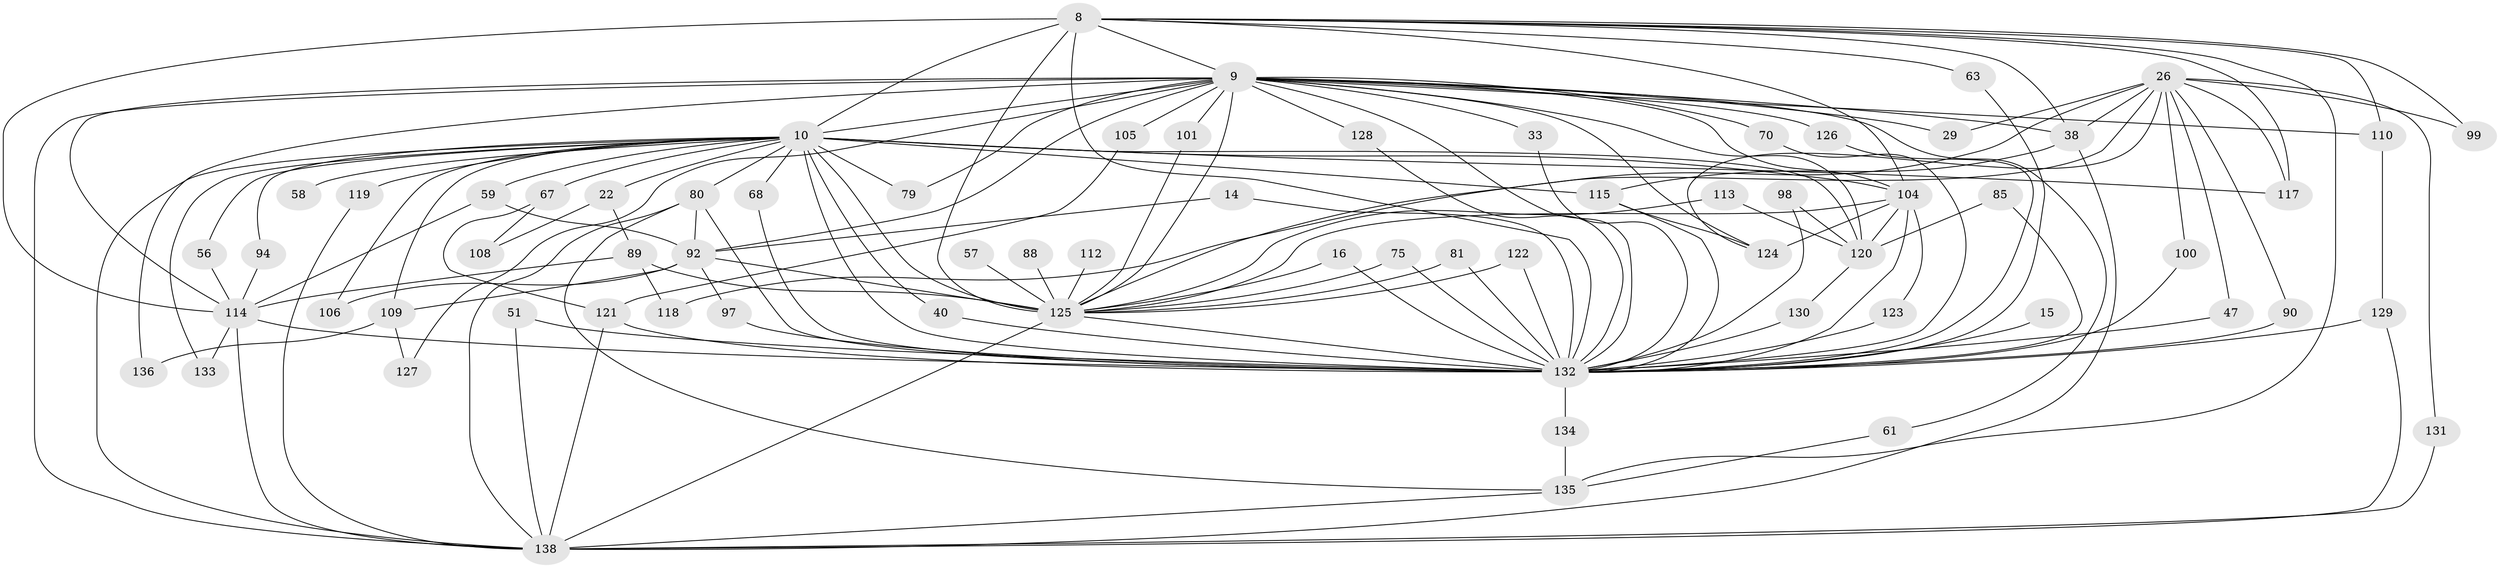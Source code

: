 // original degree distribution, {18: 0.014492753623188406, 25: 0.014492753623188406, 21: 0.007246376811594203, 26: 0.007246376811594203, 17: 0.007246376811594203, 15: 0.007246376811594203, 22: 0.007246376811594203, 24: 0.007246376811594203, 10: 0.007246376811594203, 6: 0.014492753623188406, 2: 0.5144927536231884, 4: 0.09420289855072464, 8: 0.021739130434782608, 5: 0.050724637681159424, 7: 0.014492753623188406, 3: 0.1956521739130435, 12: 0.007246376811594203, 9: 0.007246376811594203}
// Generated by graph-tools (version 1.1) at 2025/45/03/09/25 04:45:20]
// undirected, 69 vertices, 150 edges
graph export_dot {
graph [start="1"]
  node [color=gray90,style=filled];
  8 [super="+6"];
  9 [super="+4"];
  10 [super="+2"];
  14;
  15;
  16;
  22;
  26;
  29;
  33;
  38 [super="+12"];
  40;
  47;
  51;
  56;
  57;
  58;
  59 [super="+39"];
  61;
  63;
  67 [super="+28"];
  68 [super="+49"];
  70;
  75;
  79;
  80 [super="+41+54+74"];
  81;
  85;
  88;
  89 [super="+27"];
  90;
  92 [super="+87+13"];
  94;
  97;
  98;
  99;
  100;
  101 [super="+73"];
  104 [super="+76+77+96+62+46"];
  105;
  106;
  108;
  109;
  110;
  112;
  113;
  114 [super="+91+83"];
  115 [super="+86+71+78"];
  117 [super="+43"];
  118;
  119 [super="+103"];
  120 [super="+69"];
  121 [super="+102"];
  122;
  123;
  124 [super="+48"];
  125 [super="+35+44+5"];
  126;
  127;
  128;
  129 [super="+64"];
  130;
  131;
  132 [super="+34+84+50+52+7"];
  133;
  134;
  135 [super="+42+53"];
  136;
  138 [super="+116+65+137+107"];
  8 -- 9 [weight=4];
  8 -- 10 [weight=4];
  8 -- 99;
  8 -- 135 [weight=3];
  8 -- 110;
  8 -- 125 [weight=6];
  8 -- 63;
  8 -- 38;
  8 -- 117;
  8 -- 114 [weight=3];
  8 -- 104 [weight=2];
  8 -- 132 [weight=4];
  9 -- 10 [weight=4];
  9 -- 33;
  9 -- 101 [weight=2];
  9 -- 124 [weight=3];
  9 -- 127;
  9 -- 136;
  9 -- 128;
  9 -- 70;
  9 -- 79;
  9 -- 29;
  9 -- 38;
  9 -- 105;
  9 -- 110;
  9 -- 120 [weight=3];
  9 -- 61;
  9 -- 126;
  9 -- 132 [weight=5];
  9 -- 125 [weight=5];
  9 -- 114 [weight=2];
  9 -- 92 [weight=3];
  9 -- 138 [weight=4];
  9 -- 104;
  10 -- 22 [weight=2];
  10 -- 40;
  10 -- 58 [weight=2];
  10 -- 68 [weight=2];
  10 -- 80 [weight=4];
  10 -- 94;
  10 -- 106;
  10 -- 109;
  10 -- 133;
  10 -- 67 [weight=2];
  10 -- 79;
  10 -- 117;
  10 -- 119 [weight=3];
  10 -- 56;
  10 -- 59;
  10 -- 120;
  10 -- 125 [weight=4];
  10 -- 115 [weight=2];
  10 -- 132 [weight=6];
  10 -- 138;
  10 -- 104;
  14 -- 92;
  14 -- 132;
  15 -- 132 [weight=2];
  16 -- 125;
  16 -- 132;
  22 -- 108;
  22 -- 89;
  26 -- 29;
  26 -- 38 [weight=2];
  26 -- 47;
  26 -- 90;
  26 -- 99;
  26 -- 100;
  26 -- 118;
  26 -- 131;
  26 -- 124;
  26 -- 125;
  26 -- 117;
  33 -- 132;
  38 -- 115;
  38 -- 138;
  40 -- 132;
  47 -- 132;
  51 -- 132;
  51 -- 138;
  56 -- 114;
  57 -- 125 [weight=2];
  59 -- 114;
  59 -- 92;
  61 -- 135;
  63 -- 132;
  67 -- 108;
  67 -- 121;
  68 -- 132;
  70 -- 132;
  75 -- 125;
  75 -- 132;
  80 -- 132 [weight=2];
  80 -- 92;
  80 -- 135;
  80 -- 138;
  81 -- 125;
  81 -- 132;
  85 -- 120;
  85 -- 132;
  88 -- 125 [weight=2];
  89 -- 118;
  89 -- 125;
  89 -- 114;
  90 -- 132;
  92 -- 97;
  92 -- 106;
  92 -- 109;
  92 -- 125 [weight=2];
  94 -- 114;
  97 -- 132;
  98 -- 120;
  98 -- 132;
  100 -- 132;
  101 -- 125;
  104 -- 120;
  104 -- 132;
  104 -- 125;
  104 -- 123;
  104 -- 124;
  105 -- 121;
  109 -- 127;
  109 -- 136;
  110 -- 129;
  112 -- 125 [weight=2];
  113 -- 120;
  113 -- 125;
  114 -- 133;
  114 -- 132 [weight=3];
  114 -- 138 [weight=2];
  115 -- 124;
  115 -- 132;
  119 -- 138;
  120 -- 130;
  121 -- 132;
  121 -- 138 [weight=2];
  122 -- 125;
  122 -- 132;
  123 -- 132;
  125 -- 132 [weight=6];
  125 -- 138 [weight=4];
  126 -- 132;
  128 -- 132;
  129 -- 132;
  129 -- 138;
  130 -- 132;
  131 -- 138;
  132 -- 134;
  134 -- 135;
  135 -- 138 [weight=3];
}

